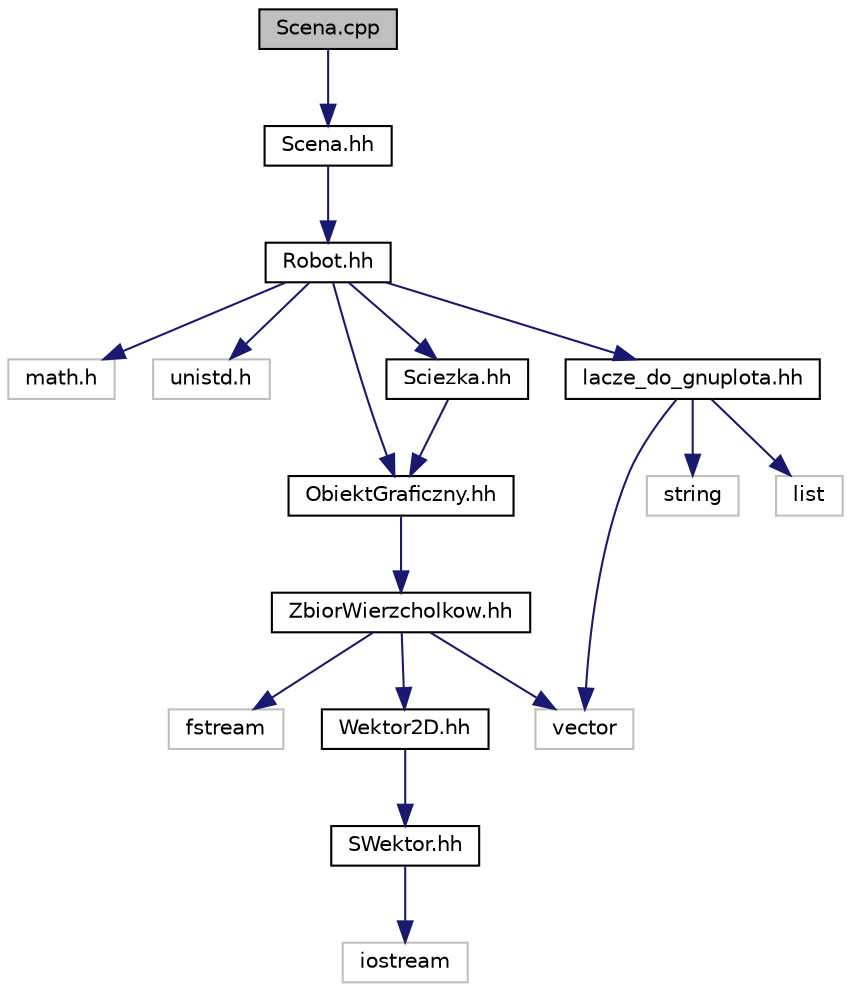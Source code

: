 digraph "Scena.cpp"
{
  edge [fontname="Helvetica",fontsize="10",labelfontname="Helvetica",labelfontsize="10"];
  node [fontname="Helvetica",fontsize="10",shape=record];
  Node1 [label="Scena.cpp",height=0.2,width=0.4,color="black", fillcolor="grey75", style="filled", fontcolor="black"];
  Node1 -> Node2 [color="midnightblue",fontsize="10",style="solid",fontname="Helvetica"];
  Node2 [label="Scena.hh",height=0.2,width=0.4,color="black", fillcolor="white", style="filled",URL="$Scena_8hh.html",tooltip="Definicja klasy Scena i funkcji inicjalizującej zapis wektrów. "];
  Node2 -> Node3 [color="midnightblue",fontsize="10",style="solid",fontname="Helvetica"];
  Node3 [label="Robot.hh",height=0.2,width=0.4,color="black", fillcolor="white", style="filled",URL="$Robot_8hh.html",tooltip="Definicja klasy Robot. "];
  Node3 -> Node4 [color="midnightblue",fontsize="10",style="solid",fontname="Helvetica"];
  Node4 [label="math.h",height=0.2,width=0.4,color="grey75", fillcolor="white", style="filled"];
  Node3 -> Node5 [color="midnightblue",fontsize="10",style="solid",fontname="Helvetica"];
  Node5 [label="unistd.h",height=0.2,width=0.4,color="grey75", fillcolor="white", style="filled"];
  Node3 -> Node6 [color="midnightblue",fontsize="10",style="solid",fontname="Helvetica"];
  Node6 [label="ObiektGraficzny.hh",height=0.2,width=0.4,color="black", fillcolor="white", style="filled",URL="$ObiektGraficzny_8hh.html",tooltip="Definicja klasy ObiektGraficzny. "];
  Node6 -> Node7 [color="midnightblue",fontsize="10",style="solid",fontname="Helvetica"];
  Node7 [label="ZbiorWierzcholkow.hh",height=0.2,width=0.4,color="black", fillcolor="white", style="filled",URL="$ZbiorWierzcholkow_8hh.html",tooltip="Definicja klasy ZbiorWierzcholkow. "];
  Node7 -> Node8 [color="midnightblue",fontsize="10",style="solid",fontname="Helvetica"];
  Node8 [label="fstream",height=0.2,width=0.4,color="grey75", fillcolor="white", style="filled"];
  Node7 -> Node9 [color="midnightblue",fontsize="10",style="solid",fontname="Helvetica"];
  Node9 [label="Wektor2D.hh",height=0.2,width=0.4,color="black", fillcolor="white", style="filled",URL="$Wektor2D_8hh.html",tooltip="Wektor przestrzeni dwuwymiarowej. "];
  Node9 -> Node10 [color="midnightblue",fontsize="10",style="solid",fontname="Helvetica"];
  Node10 [label="SWektor.hh",height=0.2,width=0.4,color="black", fillcolor="white", style="filled",URL="$SWektor_8hh.html",tooltip="Definicja szablonu SWektor. "];
  Node10 -> Node11 [color="midnightblue",fontsize="10",style="solid",fontname="Helvetica"];
  Node11 [label="iostream",height=0.2,width=0.4,color="grey75", fillcolor="white", style="filled"];
  Node7 -> Node12 [color="midnightblue",fontsize="10",style="solid",fontname="Helvetica"];
  Node12 [label="vector",height=0.2,width=0.4,color="grey75", fillcolor="white", style="filled"];
  Node3 -> Node13 [color="midnightblue",fontsize="10",style="solid",fontname="Helvetica"];
  Node13 [label="lacze_do_gnuplota.hh",height=0.2,width=0.4,color="black", fillcolor="white", style="filled",URL="$lacze__do__gnuplota_8hh.html",tooltip="Zawiera definicję klasy PzG::LaczeDoGNUPlota. "];
  Node13 -> Node14 [color="midnightblue",fontsize="10",style="solid",fontname="Helvetica"];
  Node14 [label="string",height=0.2,width=0.4,color="grey75", fillcolor="white", style="filled"];
  Node13 -> Node15 [color="midnightblue",fontsize="10",style="solid",fontname="Helvetica"];
  Node15 [label="list",height=0.2,width=0.4,color="grey75", fillcolor="white", style="filled"];
  Node13 -> Node12 [color="midnightblue",fontsize="10",style="solid",fontname="Helvetica"];
  Node3 -> Node16 [color="midnightblue",fontsize="10",style="solid",fontname="Helvetica"];
  Node16 [label="Sciezka.hh",height=0.2,width=0.4,color="black", fillcolor="white", style="filled",URL="$Sciezka_8hh.html",tooltip="Definicja klasy Sciezka. "];
  Node16 -> Node6 [color="midnightblue",fontsize="10",style="solid",fontname="Helvetica"];
}
